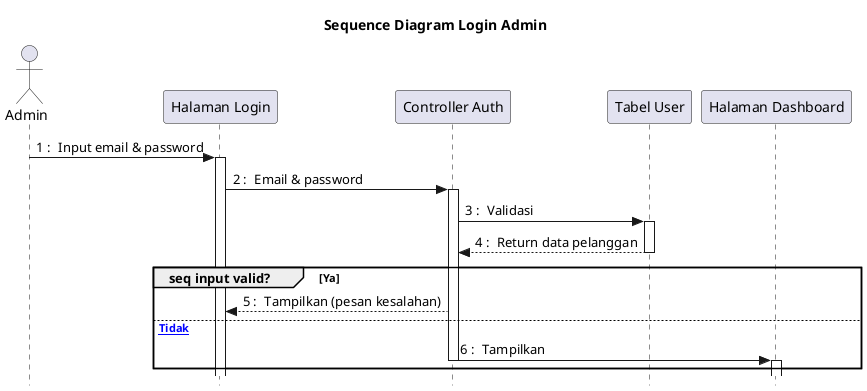 @startuml admin-login
skinparam style strictuml
autonumber 1 "0 : "
title Sequence Diagram Login Admin
actor "Admin" as admin
participant "Halaman Login" as login
participant "Controller Auth" as auth
participant "Tabel User" as userTable
participant "Halaman Dashboard" as dashboard

admin -> login ++ : Input email & password
login -> auth ++ : Email & password
auth -> userTable ++ : Validasi
return Return data pelanggan
group <b>seq</b> input valid? [Ya]
    login <-- auth : Tampilkan (pesan kesalahan)
    else [Tidak]
    auth -> dashboard --++ : Tampilkan
end
@enduml